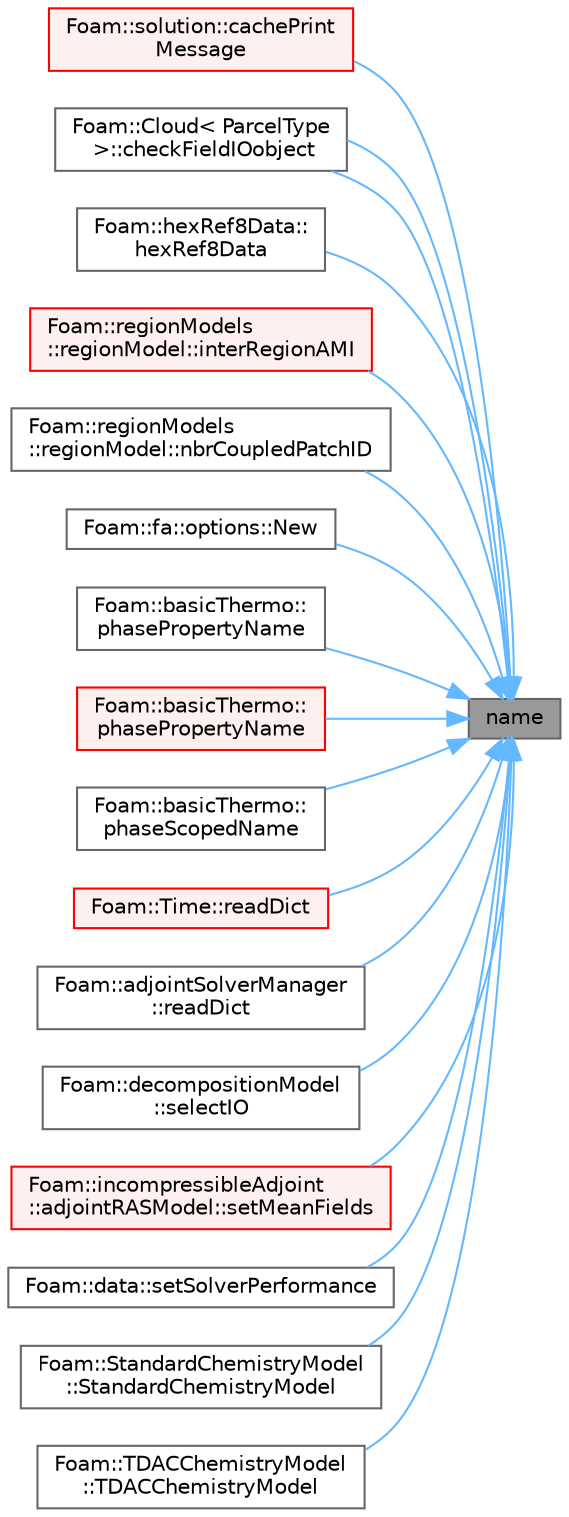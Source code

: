 digraph "name"
{
 // LATEX_PDF_SIZE
  bgcolor="transparent";
  edge [fontname=Helvetica,fontsize=10,labelfontname=Helvetica,labelfontsize=10];
  node [fontname=Helvetica,fontsize=10,shape=box,height=0.2,width=0.4];
  rankdir="RL";
  Node1 [id="Node000001",label="name",height=0.2,width=0.4,color="gray40", fillcolor="grey60", style="filled", fontcolor="black",tooltip=" "];
  Node1 -> Node2 [id="edge1_Node000001_Node000002",dir="back",color="steelblue1",style="solid",tooltip=" "];
  Node2 [id="Node000002",label="Foam::solution::cachePrint\lMessage",height=0.2,width=0.4,color="red", fillcolor="#FFF0F0", style="filled",URL="$classFoam_1_1solution.html#a7e7b48e96ff1b355e5a599fa599b62bf",tooltip=" "];
  Node1 -> Node8 [id="edge2_Node000001_Node000008",dir="back",color="steelblue1",style="solid",tooltip=" "];
  Node8 [id="Node000008",label="Foam::Cloud\< ParcelType\l \>::checkFieldIOobject",height=0.2,width=0.4,color="grey40", fillcolor="white", style="filled",URL="$classFoam_1_1Cloud.html#a354ac3d5592a996cb2ed69f23e874528",tooltip=" "];
  Node1 -> Node8 [id="edge3_Node000001_Node000008",dir="back",color="steelblue1",style="solid",tooltip=" "];
  Node1 -> Node9 [id="edge4_Node000001_Node000009",dir="back",color="steelblue1",style="solid",tooltip=" "];
  Node9 [id="Node000009",label="Foam::hexRef8Data::\lhexRef8Data",height=0.2,width=0.4,color="grey40", fillcolor="white", style="filled",URL="$classFoam_1_1hexRef8Data.html#a83cf9a62e6f83b027c8864e15b693e56",tooltip=" "];
  Node1 -> Node10 [id="edge5_Node000001_Node000010",dir="back",color="steelblue1",style="solid",tooltip=" "];
  Node10 [id="Node000010",label="Foam::regionModels\l::regionModel::interRegionAMI",height=0.2,width=0.4,color="red", fillcolor="#FFF0F0", style="filled",URL="$classFoam_1_1regionModels_1_1regionModel.html#a3d907db8ea3b376606581a8ca0eefc90",tooltip=" "];
  Node1 -> Node12 [id="edge6_Node000001_Node000012",dir="back",color="steelblue1",style="solid",tooltip=" "];
  Node12 [id="Node000012",label="Foam::regionModels\l::regionModel::nbrCoupledPatchID",height=0.2,width=0.4,color="grey40", fillcolor="white", style="filled",URL="$classFoam_1_1regionModels_1_1regionModel.html#a311bffc7aa460305c0da6fcd3c214e18",tooltip=" "];
  Node1 -> Node13 [id="edge7_Node000001_Node000013",dir="back",color="steelblue1",style="solid",tooltip=" "];
  Node13 [id="Node000013",label="Foam::fa::options::New",height=0.2,width=0.4,color="grey40", fillcolor="white", style="filled",URL="$classFoam_1_1fa_1_1options.html#ac2e79f6d08e7f6fc2436b61f9e4864a6",tooltip=" "];
  Node1 -> Node14 [id="edge8_Node000001_Node000014",dir="back",color="steelblue1",style="solid",tooltip=" "];
  Node14 [id="Node000014",label="Foam::basicThermo::\lphasePropertyName",height=0.2,width=0.4,color="grey40", fillcolor="white", style="filled",URL="$classFoam_1_1basicThermo.html#a5d1edb9297e509e2525d2739e3609461",tooltip=" "];
  Node1 -> Node15 [id="edge9_Node000001_Node000015",dir="back",color="steelblue1",style="solid",tooltip=" "];
  Node15 [id="Node000015",label="Foam::basicThermo::\lphasePropertyName",height=0.2,width=0.4,color="red", fillcolor="#FFF0F0", style="filled",URL="$classFoam_1_1basicThermo.html#a6873bdd7d9002ea7549def00e709cde8",tooltip=" "];
  Node1 -> Node18 [id="edge10_Node000001_Node000018",dir="back",color="steelblue1",style="solid",tooltip=" "];
  Node18 [id="Node000018",label="Foam::basicThermo::\lphaseScopedName",height=0.2,width=0.4,color="grey40", fillcolor="white", style="filled",URL="$classFoam_1_1basicThermo.html#aa5f712441147aae0a2e81d75143fe1e6",tooltip=" "];
  Node1 -> Node19 [id="edge11_Node000001_Node000019",dir="back",color="steelblue1",style="solid",tooltip=" "];
  Node19 [id="Node000019",label="Foam::Time::readDict",height=0.2,width=0.4,color="red", fillcolor="#FFF0F0", style="filled",URL="$classFoam_1_1Time.html#a09f8bbb748b599cf713fa2e07ec7e0b4",tooltip=" "];
  Node1 -> Node22 [id="edge12_Node000001_Node000022",dir="back",color="steelblue1",style="solid",tooltip=" "];
  Node22 [id="Node000022",label="Foam::adjointSolverManager\l::readDict",height=0.2,width=0.4,color="grey40", fillcolor="white", style="filled",URL="$classFoam_1_1adjointSolverManager.html#a7cdff22ed18f729b1b397a729148aac3",tooltip=" "];
  Node1 -> Node23 [id="edge13_Node000001_Node000023",dir="back",color="steelblue1",style="solid",tooltip=" "];
  Node23 [id="Node000023",label="Foam::decompositionModel\l::selectIO",height=0.2,width=0.4,color="grey40", fillcolor="white", style="filled",URL="$classFoam_1_1decompositionModel.html#a00f17724a2e0de4bcc00883d8ad2ed88",tooltip=" "];
  Node1 -> Node24 [id="edge14_Node000001_Node000024",dir="back",color="steelblue1",style="solid",tooltip=" "];
  Node24 [id="Node000024",label="Foam::incompressibleAdjoint\l::adjointRASModel::setMeanFields",height=0.2,width=0.4,color="red", fillcolor="#FFF0F0", style="filled",URL="$classFoam_1_1incompressibleAdjoint_1_1adjointRASModel.html#af679e75044cc4ce1bbc271a14c529d48",tooltip=" "];
  Node1 -> Node27 [id="edge15_Node000001_Node000027",dir="back",color="steelblue1",style="solid",tooltip=" "];
  Node27 [id="Node000027",label="Foam::data::setSolverPerformance",height=0.2,width=0.4,color="grey40", fillcolor="white", style="filled",URL="$classFoam_1_1data.html#aebcc320f1e29aba812efc7da782d46d8",tooltip=" "];
  Node1 -> Node28 [id="edge16_Node000001_Node000028",dir="back",color="steelblue1",style="solid",tooltip=" "];
  Node28 [id="Node000028",label="Foam::StandardChemistryModel\l::StandardChemistryModel",height=0.2,width=0.4,color="grey40", fillcolor="white", style="filled",URL="$classFoam_1_1StandardChemistryModel.html#ad14d3202239a72fc75a37013ad64694c",tooltip=" "];
  Node1 -> Node29 [id="edge17_Node000001_Node000029",dir="back",color="steelblue1",style="solid",tooltip=" "];
  Node29 [id="Node000029",label="Foam::TDACChemistryModel\l::TDACChemistryModel",height=0.2,width=0.4,color="grey40", fillcolor="white", style="filled",URL="$classFoam_1_1TDACChemistryModel.html#a984f481d44faf71c0b39052325ad5585",tooltip=" "];
}
